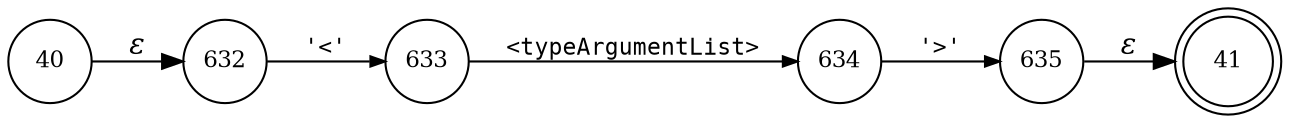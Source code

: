 digraph ATN {
rankdir=LR;
s41[fontsize=11, label="41", shape=doublecircle, fixedsize=true, width=.6];
s40[fontsize=11,label="40", shape=circle, fixedsize=true, width=.55, peripheries=1];
s632[fontsize=11,label="632", shape=circle, fixedsize=true, width=.55, peripheries=1];
s633[fontsize=11,label="633", shape=circle, fixedsize=true, width=.55, peripheries=1];
s634[fontsize=11,label="634", shape=circle, fixedsize=true, width=.55, peripheries=1];
s635[fontsize=11,label="635", shape=circle, fixedsize=true, width=.55, peripheries=1];
s40 -> s632 [fontname="Times-Italic", label="&epsilon;"];
s632 -> s633 [fontsize=11, fontname="Courier", arrowsize=.7, label = "'<'", arrowhead = normal];
s633 -> s634 [fontsize=11, fontname="Courier", arrowsize=.7, label = "<typeArgumentList>", arrowhead = normal];
s634 -> s635 [fontsize=11, fontname="Courier", arrowsize=.7, label = "'>'", arrowhead = normal];
s635 -> s41 [fontname="Times-Italic", label="&epsilon;"];
}